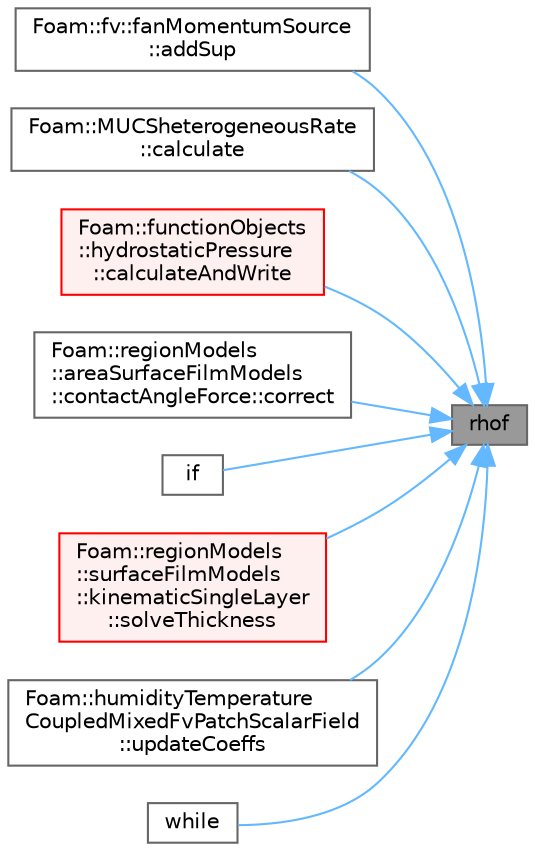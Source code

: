 digraph "rhof"
{
 // LATEX_PDF_SIZE
  bgcolor="transparent";
  edge [fontname=Helvetica,fontsize=10,labelfontname=Helvetica,labelfontsize=10];
  node [fontname=Helvetica,fontsize=10,shape=box,height=0.2,width=0.4];
  rankdir="RL";
  Node1 [id="Node000001",label="rhof",height=0.2,width=0.4,color="gray40", fillcolor="grey60", style="filled", fontcolor="black",tooltip=" "];
  Node1 -> Node2 [id="edge1_Node000001_Node000002",dir="back",color="steelblue1",style="solid",tooltip=" "];
  Node2 [id="Node000002",label="Foam::fv::fanMomentumSource\l::addSup",height=0.2,width=0.4,color="grey40", fillcolor="white", style="filled",URL="$classFoam_1_1fv_1_1fanMomentumSource.html#adc84a8ca9dcd47957cde0e01aadd984f",tooltip=" "];
  Node1 -> Node3 [id="edge2_Node000001_Node000003",dir="back",color="steelblue1",style="solid",tooltip=" "];
  Node3 [id="Node000003",label="Foam::MUCSheterogeneousRate\l::calculate",height=0.2,width=0.4,color="grey40", fillcolor="white", style="filled",URL="$classFoam_1_1MUCSheterogeneousRate.html#a54e3cd1b78ff4e5c8b6da4cc2a8e6e01",tooltip=" "];
  Node1 -> Node4 [id="edge3_Node000001_Node000004",dir="back",color="steelblue1",style="solid",tooltip=" "];
  Node4 [id="Node000004",label="Foam::functionObjects\l::hydrostaticPressure\l::calculateAndWrite",height=0.2,width=0.4,color="red", fillcolor="#FFF0F0", style="filled",URL="$classFoam_1_1functionObjects_1_1hydrostaticPressure.html#a1bafc2809502e7301f2a187fc46903f8",tooltip=" "];
  Node1 -> Node6 [id="edge4_Node000001_Node000006",dir="back",color="steelblue1",style="solid",tooltip=" "];
  Node6 [id="Node000006",label="Foam::regionModels\l::areaSurfaceFilmModels\l::contactAngleForce::correct",height=0.2,width=0.4,color="grey40", fillcolor="white", style="filled",URL="$classFoam_1_1regionModels_1_1areaSurfaceFilmModels_1_1contactAngleForce.html#a3af1d749358ac2f2da54da6e77c2a8df",tooltip=" "];
  Node1 -> Node7 [id="edge5_Node000001_Node000007",dir="back",color="steelblue1",style="solid",tooltip=" "];
  Node7 [id="Node000007",label="if",height=0.2,width=0.4,color="grey40", fillcolor="white", style="filled",URL="$phrghEqn_8H.html#aea7f5483b423b71d3d95a8b66a034921",tooltip=" "];
  Node1 -> Node8 [id="edge6_Node000001_Node000008",dir="back",color="steelblue1",style="solid",tooltip=" "];
  Node8 [id="Node000008",label="Foam::regionModels\l::surfaceFilmModels\l::kinematicSingleLayer\l::solveThickness",height=0.2,width=0.4,color="red", fillcolor="#FFF0F0", style="filled",URL="$classFoam_1_1regionModels_1_1surfaceFilmModels_1_1kinematicSingleLayer.html#a058f7a3d7b83a158b3576dc60fe9705d",tooltip=" "];
  Node1 -> Node11 [id="edge7_Node000001_Node000011",dir="back",color="steelblue1",style="solid",tooltip=" "];
  Node11 [id="Node000011",label="Foam::humidityTemperature\lCoupledMixedFvPatchScalarField\l::updateCoeffs",height=0.2,width=0.4,color="grey40", fillcolor="white", style="filled",URL="$classFoam_1_1humidityTemperatureCoupledMixedFvPatchScalarField.html#a7e24eafac629d3733181cd942d4c902f",tooltip=" "];
  Node1 -> Node12 [id="edge8_Node000001_Node000012",dir="back",color="steelblue1",style="solid",tooltip=" "];
  Node12 [id="Node000012",label="while",height=0.2,width=0.4,color="grey40", fillcolor="white", style="filled",URL="$multiphase_2cavitatingFoam_2cavitatingDyMFoam_2correctPhi_8H.html#ab13470e79e249d04c443bf59be9ff31d",tooltip=" "];
}
